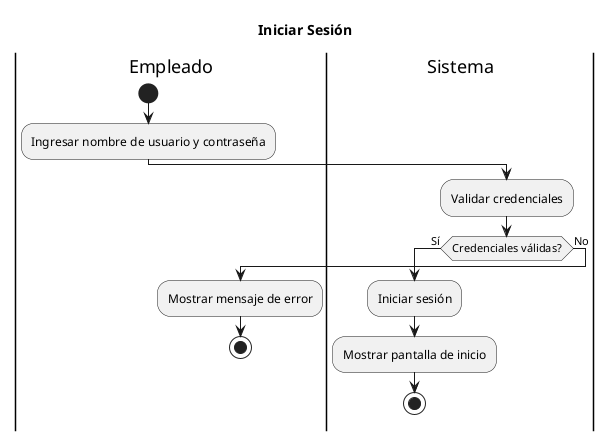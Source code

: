 @startuml da_Iniciar_Sesion
Title Iniciar Sesión
|Empleado|
start
:Ingresar nombre de usuario y contraseña;
|Sistema|
:Validar credenciales;
if (Credenciales válidas?) then (Sí)
    :Iniciar sesión;
    :Mostrar pantalla de inicio;
    stop
else (No)
    |Empleado|
    :Mostrar mensaje de error;
    stop
endif
@enduml
